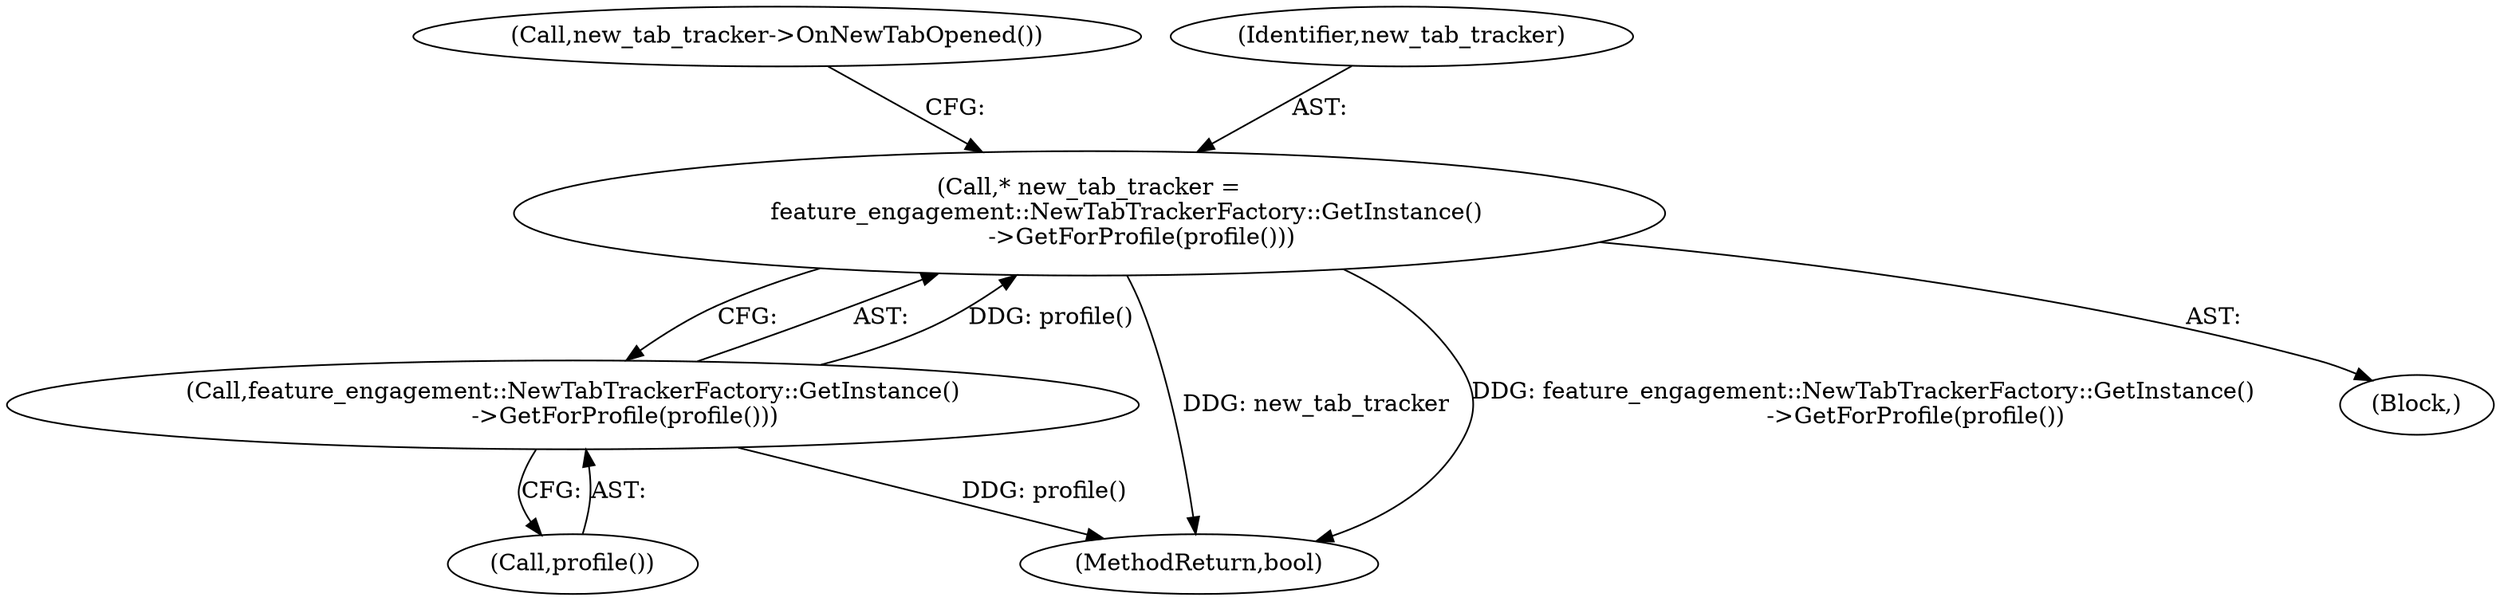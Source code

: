 digraph "0_Chrome_0328261c41b1b7495e1d4d4cf958f41a08aff38b@pointer" {
"1000189" [label="(Call,* new_tab_tracker =\n          feature_engagement::NewTabTrackerFactory::GetInstance()\n              ->GetForProfile(profile()))"];
"1000191" [label="(Call,feature_engagement::NewTabTrackerFactory::GetInstance()\n              ->GetForProfile(profile()))"];
"1000623" [label="(MethodReturn,bool)"];
"1000185" [label="(Block,)"];
"1000189" [label="(Call,* new_tab_tracker =\n          feature_engagement::NewTabTrackerFactory::GetInstance()\n              ->GetForProfile(profile()))"];
"1000192" [label="(Call,profile())"];
"1000193" [label="(Call,new_tab_tracker->OnNewTabOpened())"];
"1000191" [label="(Call,feature_engagement::NewTabTrackerFactory::GetInstance()\n              ->GetForProfile(profile()))"];
"1000190" [label="(Identifier,new_tab_tracker)"];
"1000189" -> "1000185"  [label="AST: "];
"1000189" -> "1000191"  [label="CFG: "];
"1000190" -> "1000189"  [label="AST: "];
"1000191" -> "1000189"  [label="AST: "];
"1000193" -> "1000189"  [label="CFG: "];
"1000189" -> "1000623"  [label="DDG: new_tab_tracker"];
"1000189" -> "1000623"  [label="DDG: feature_engagement::NewTabTrackerFactory::GetInstance()\n              ->GetForProfile(profile())"];
"1000191" -> "1000189"  [label="DDG: profile()"];
"1000191" -> "1000192"  [label="CFG: "];
"1000192" -> "1000191"  [label="AST: "];
"1000191" -> "1000623"  [label="DDG: profile()"];
}
